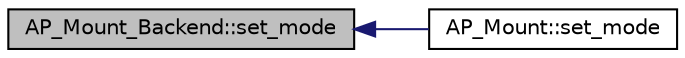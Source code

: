 digraph "AP_Mount_Backend::set_mode"
{
 // INTERACTIVE_SVG=YES
  edge [fontname="Helvetica",fontsize="10",labelfontname="Helvetica",labelfontsize="10"];
  node [fontname="Helvetica",fontsize="10",shape=record];
  rankdir="LR";
  Node1 [label="AP_Mount_Backend::set_mode",height=0.2,width=0.4,color="black", fillcolor="grey75", style="filled" fontcolor="black"];
  Node1 -> Node2 [dir="back",color="midnightblue",fontsize="10",style="solid",fontname="Helvetica"];
  Node2 [label="AP_Mount::set_mode",height=0.2,width=0.4,color="black", fillcolor="white", style="filled",URL="$classAP__Mount.html#aff6b47d2cd7cb1d20010b26cde7fca49"];
}
